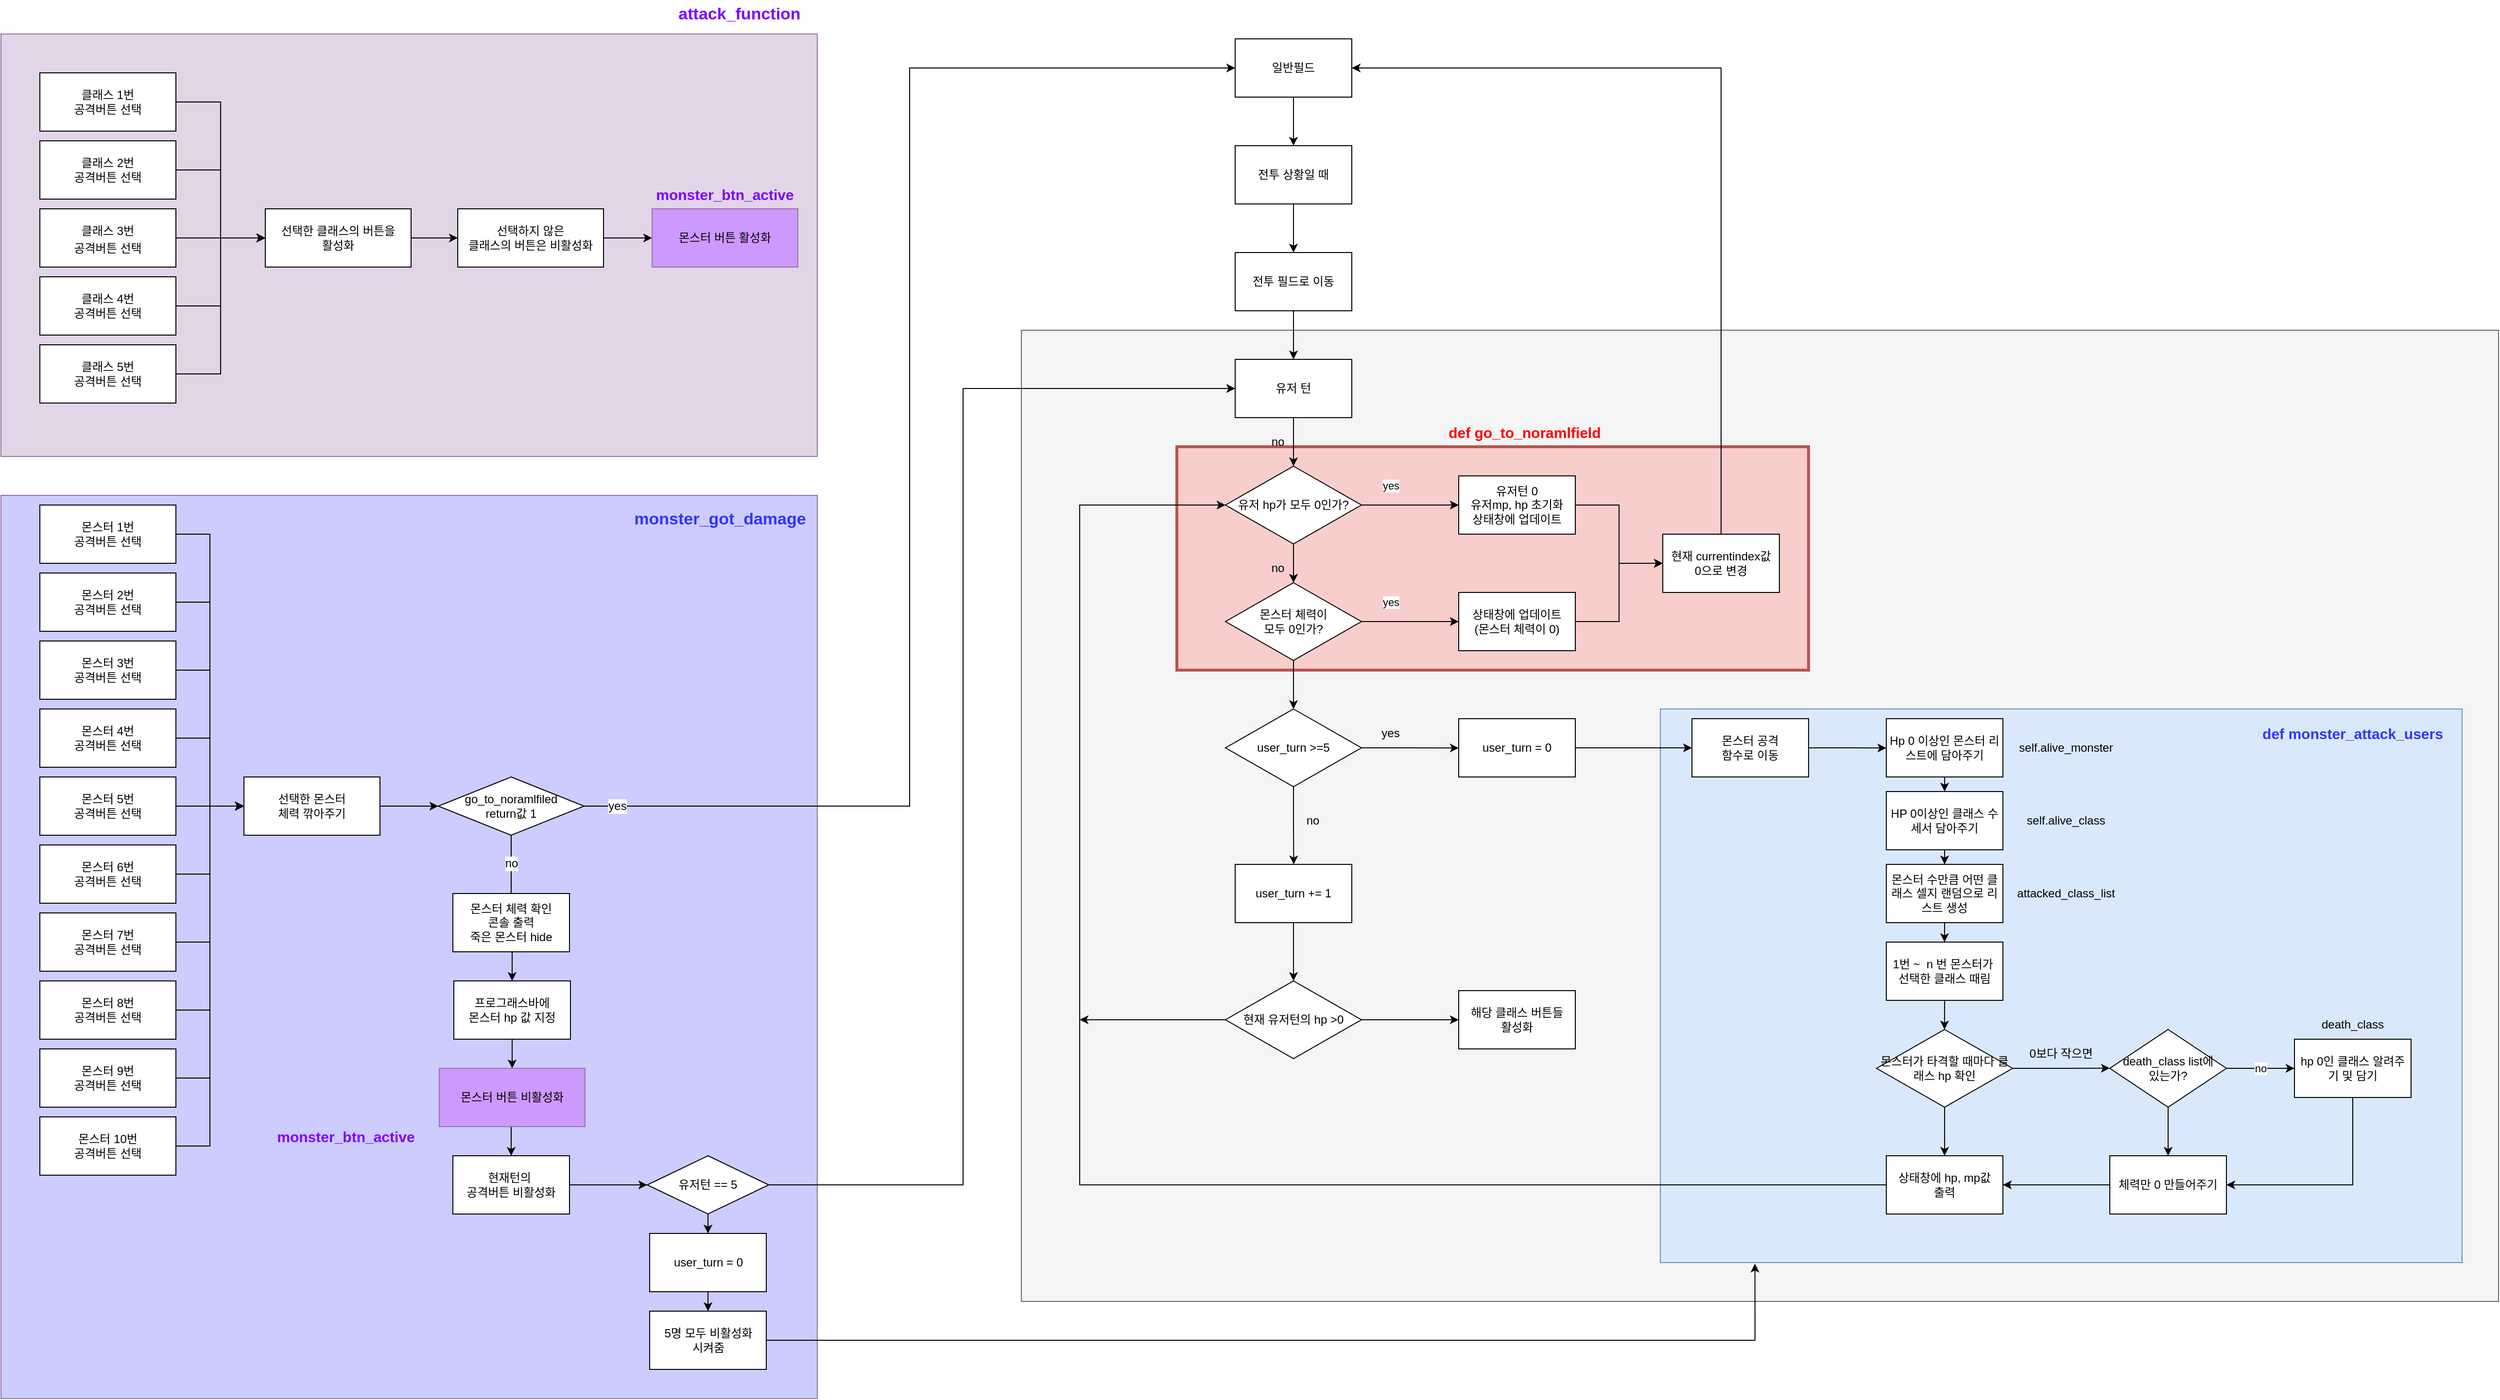 <mxfile version="20.8.16" type="device"><diagram name="페이지-1" id="KYOqFAzlsznf2aiV1DrE"><mxGraphModel dx="3222" dy="804" grid="1" gridSize="10" guides="1" tooltips="1" connect="1" arrows="1" fold="1" page="1" pageScale="1" pageWidth="827" pageHeight="1169" math="0" shadow="0"><root><mxCell id="0"/><mxCell id="1" parent="0"/><mxCell id="CwbdI4m6jOeRUlmW_wtJ-160" value="" style="whiteSpace=wrap;html=1;strokeColor=#9673a6;fontFamily=Helvetica;fontSize=12;fillColor=#CCCCFF;" vertex="1" parent="1"><mxGeometry x="-860" y="540" width="840" height="930" as="geometry"/></mxCell><mxCell id="CwbdI4m6jOeRUlmW_wtJ-120" value="" style="whiteSpace=wrap;html=1;strokeWidth=1;fontSize=12;fillColor=#e1d5e7;strokeColor=#9673a6;" vertex="1" parent="1"><mxGeometry x="-860" y="65" width="840" height="435" as="geometry"/></mxCell><mxCell id="CwbdI4m6jOeRUlmW_wtJ-96" value="" style="whiteSpace=wrap;html=1;strokeWidth=1;fontSize=15;fillColor=#f5f5f5;strokeColor=#666666;fontColor=#333333;" vertex="1" parent="1"><mxGeometry x="190" y="370" width="1520" height="1000" as="geometry"/></mxCell><mxCell id="CwbdI4m6jOeRUlmW_wtJ-94" value="" style="whiteSpace=wrap;html=1;strokeWidth=1;fontSize=15;fillColor=#dae8fc;strokeColor=#6c8ebf;" vertex="1" parent="1"><mxGeometry x="847.5" y="760" width="825" height="570" as="geometry"/></mxCell><mxCell id="CwbdI4m6jOeRUlmW_wtJ-85" value="" style="whiteSpace=wrap;html=1;fillColor=#f8cecc;strokeColor=#b85450;strokeWidth=3;" vertex="1" parent="1"><mxGeometry x="350" y="490" width="650" height="230" as="geometry"/></mxCell><mxCell id="CwbdI4m6jOeRUlmW_wtJ-12" style="edgeStyle=orthogonalEdgeStyle;rounded=0;orthogonalLoop=1;jettySize=auto;html=1;exitX=0.5;exitY=1;exitDx=0;exitDy=0;entryX=0.5;entryY=0;entryDx=0;entryDy=0;" edge="1" parent="1" source="CwbdI4m6jOeRUlmW_wtJ-1" target="CwbdI4m6jOeRUlmW_wtJ-11"><mxGeometry relative="1" as="geometry"/></mxCell><mxCell id="CwbdI4m6jOeRUlmW_wtJ-1" value="전투 상황일 때" style="whiteSpace=wrap;html=1;" vertex="1" parent="1"><mxGeometry x="410" y="180" width="120" height="60" as="geometry"/></mxCell><mxCell id="CwbdI4m6jOeRUlmW_wtJ-14" style="edgeStyle=orthogonalEdgeStyle;rounded=0;orthogonalLoop=1;jettySize=auto;html=1;exitX=0.5;exitY=1;exitDx=0;exitDy=0;entryX=0.5;entryY=0;entryDx=0;entryDy=0;" edge="1" parent="1" source="CwbdI4m6jOeRUlmW_wtJ-2" target="CwbdI4m6jOeRUlmW_wtJ-4"><mxGeometry relative="1" as="geometry"/></mxCell><mxCell id="CwbdI4m6jOeRUlmW_wtJ-2" value="유저 턴" style="whiteSpace=wrap;html=1;" vertex="1" parent="1"><mxGeometry x="410" y="400" width="120" height="60" as="geometry"/></mxCell><mxCell id="CwbdI4m6jOeRUlmW_wtJ-6" value="yes" style="edgeStyle=orthogonalEdgeStyle;rounded=0;orthogonalLoop=1;jettySize=auto;html=1;exitX=1;exitY=0.5;exitDx=0;exitDy=0;" edge="1" parent="1" source="CwbdI4m6jOeRUlmW_wtJ-4"><mxGeometry x="-0.4" y="20" relative="1" as="geometry"><mxPoint x="640" y="550" as="targetPoint"/><mxPoint as="offset"/></mxGeometry></mxCell><mxCell id="CwbdI4m6jOeRUlmW_wtJ-17" style="edgeStyle=orthogonalEdgeStyle;rounded=0;orthogonalLoop=1;jettySize=auto;html=1;exitX=0.5;exitY=1;exitDx=0;exitDy=0;entryX=0.5;entryY=0;entryDx=0;entryDy=0;" edge="1" parent="1" source="CwbdI4m6jOeRUlmW_wtJ-4" target="CwbdI4m6jOeRUlmW_wtJ-16"><mxGeometry relative="1" as="geometry"/></mxCell><mxCell id="CwbdI4m6jOeRUlmW_wtJ-4" value="유저 hp가 모두 0인가?" style="rhombus;whiteSpace=wrap;html=1;" vertex="1" parent="1"><mxGeometry x="400" y="510" width="140" height="80" as="geometry"/></mxCell><mxCell id="CwbdI4m6jOeRUlmW_wtJ-90" style="edgeStyle=orthogonalEdgeStyle;rounded=0;orthogonalLoop=1;jettySize=auto;html=1;exitX=1;exitY=0.5;exitDx=0;exitDy=0;" edge="1" parent="1" source="CwbdI4m6jOeRUlmW_wtJ-7" target="CwbdI4m6jOeRUlmW_wtJ-89"><mxGeometry relative="1" as="geometry"/></mxCell><mxCell id="CwbdI4m6jOeRUlmW_wtJ-7" value="유저턴 0&lt;br&gt;유저mp, hp 초기화&lt;br&gt;상태창에 업데이트" style="whiteSpace=wrap;html=1;" vertex="1" parent="1"><mxGeometry x="640" y="520" width="120" height="60" as="geometry"/></mxCell><mxCell id="CwbdI4m6jOeRUlmW_wtJ-10" style="edgeStyle=orthogonalEdgeStyle;rounded=0;orthogonalLoop=1;jettySize=auto;html=1;exitX=0.5;exitY=1;exitDx=0;exitDy=0;entryX=0.5;entryY=0;entryDx=0;entryDy=0;" edge="1" parent="1" source="CwbdI4m6jOeRUlmW_wtJ-9" target="CwbdI4m6jOeRUlmW_wtJ-1"><mxGeometry relative="1" as="geometry"/></mxCell><mxCell id="CwbdI4m6jOeRUlmW_wtJ-9" value="일반필드" style="whiteSpace=wrap;html=1;" vertex="1" parent="1"><mxGeometry x="410" y="70" width="120" height="60" as="geometry"/></mxCell><mxCell id="CwbdI4m6jOeRUlmW_wtJ-13" style="edgeStyle=orthogonalEdgeStyle;rounded=0;orthogonalLoop=1;jettySize=auto;html=1;exitX=0.5;exitY=1;exitDx=0;exitDy=0;entryX=0.5;entryY=0;entryDx=0;entryDy=0;" edge="1" parent="1" source="CwbdI4m6jOeRUlmW_wtJ-11" target="CwbdI4m6jOeRUlmW_wtJ-2"><mxGeometry relative="1" as="geometry"/></mxCell><mxCell id="CwbdI4m6jOeRUlmW_wtJ-11" value="전투 필드로 이동" style="whiteSpace=wrap;html=1;" vertex="1" parent="1"><mxGeometry x="410" y="290" width="120" height="60" as="geometry"/></mxCell><mxCell id="CwbdI4m6jOeRUlmW_wtJ-20" value="yes" style="edgeStyle=orthogonalEdgeStyle;rounded=0;orthogonalLoop=1;jettySize=auto;html=1;exitX=1;exitY=0.5;exitDx=0;exitDy=0;entryX=0;entryY=0.5;entryDx=0;entryDy=0;" edge="1" parent="1" source="CwbdI4m6jOeRUlmW_wtJ-16" target="CwbdI4m6jOeRUlmW_wtJ-18"><mxGeometry x="-0.4" y="20" relative="1" as="geometry"><mxPoint as="offset"/></mxGeometry></mxCell><mxCell id="CwbdI4m6jOeRUlmW_wtJ-25" style="edgeStyle=orthogonalEdgeStyle;rounded=0;orthogonalLoop=1;jettySize=auto;html=1;exitX=0.5;exitY=1;exitDx=0;exitDy=0;entryX=0.5;entryY=0;entryDx=0;entryDy=0;" edge="1" parent="1" source="CwbdI4m6jOeRUlmW_wtJ-16" target="CwbdI4m6jOeRUlmW_wtJ-24"><mxGeometry relative="1" as="geometry"/></mxCell><mxCell id="CwbdI4m6jOeRUlmW_wtJ-16" value="몬스터 체력이 &lt;br&gt;모두 0인가?" style="rhombus;whiteSpace=wrap;html=1;" vertex="1" parent="1"><mxGeometry x="400" y="630" width="140" height="80" as="geometry"/></mxCell><mxCell id="CwbdI4m6jOeRUlmW_wtJ-91" style="edgeStyle=orthogonalEdgeStyle;rounded=0;orthogonalLoop=1;jettySize=auto;html=1;exitX=1;exitY=0.5;exitDx=0;exitDy=0;entryX=0;entryY=0.5;entryDx=0;entryDy=0;" edge="1" parent="1" source="CwbdI4m6jOeRUlmW_wtJ-18" target="CwbdI4m6jOeRUlmW_wtJ-89"><mxGeometry relative="1" as="geometry"/></mxCell><mxCell id="CwbdI4m6jOeRUlmW_wtJ-18" value="상태창에 업데이트&lt;br&gt;(몬스터 체력이 0)" style="whiteSpace=wrap;html=1;" vertex="1" parent="1"><mxGeometry x="640" y="640" width="120" height="60" as="geometry"/></mxCell><mxCell id="CwbdI4m6jOeRUlmW_wtJ-21" value="no" style="text;strokeColor=none;align=center;fillColor=none;html=1;verticalAlign=middle;whiteSpace=wrap;rounded=0;" vertex="1" parent="1"><mxGeometry x="424" y="600" width="60" height="30" as="geometry"/></mxCell><mxCell id="CwbdI4m6jOeRUlmW_wtJ-22" value="no" style="text;strokeColor=none;align=center;fillColor=none;html=1;verticalAlign=middle;whiteSpace=wrap;rounded=0;" vertex="1" parent="1"><mxGeometry x="424" y="470" width="60" height="30" as="geometry"/></mxCell><mxCell id="CwbdI4m6jOeRUlmW_wtJ-26" style="edgeStyle=orthogonalEdgeStyle;rounded=0;orthogonalLoop=1;jettySize=auto;html=1;exitX=1;exitY=0.5;exitDx=0;exitDy=0;" edge="1" parent="1" source="CwbdI4m6jOeRUlmW_wtJ-24"><mxGeometry relative="1" as="geometry"><mxPoint x="640" y="800.207" as="targetPoint"/></mxGeometry></mxCell><mxCell id="CwbdI4m6jOeRUlmW_wtJ-27" style="edgeStyle=orthogonalEdgeStyle;rounded=0;orthogonalLoop=1;jettySize=auto;html=1;exitX=0.5;exitY=1;exitDx=0;exitDy=0;" edge="1" parent="1" source="CwbdI4m6jOeRUlmW_wtJ-24"><mxGeometry relative="1" as="geometry"><mxPoint x="470.241" y="920" as="targetPoint"/></mxGeometry></mxCell><mxCell id="CwbdI4m6jOeRUlmW_wtJ-24" value="user_turn &amp;gt;=5" style="rhombus;whiteSpace=wrap;html=1;" vertex="1" parent="1"><mxGeometry x="400" y="760" width="140" height="80" as="geometry"/></mxCell><mxCell id="CwbdI4m6jOeRUlmW_wtJ-38" style="edgeStyle=orthogonalEdgeStyle;rounded=0;orthogonalLoop=1;jettySize=auto;html=1;exitX=1;exitY=0.5;exitDx=0;exitDy=0;entryX=0;entryY=0.5;entryDx=0;entryDy=0;" edge="1" parent="1" source="CwbdI4m6jOeRUlmW_wtJ-31" target="CwbdI4m6jOeRUlmW_wtJ-32"><mxGeometry relative="1" as="geometry"/></mxCell><mxCell id="CwbdI4m6jOeRUlmW_wtJ-31" value="user_turn = 0" style="whiteSpace=wrap;html=1;" vertex="1" parent="1"><mxGeometry x="640" y="770" width="120" height="60" as="geometry"/></mxCell><mxCell id="CwbdI4m6jOeRUlmW_wtJ-40" style="edgeStyle=orthogonalEdgeStyle;rounded=0;orthogonalLoop=1;jettySize=auto;html=1;exitX=1;exitY=0.5;exitDx=0;exitDy=0;" edge="1" parent="1" source="CwbdI4m6jOeRUlmW_wtJ-32"><mxGeometry relative="1" as="geometry"><mxPoint x="1080" y="800.207" as="targetPoint"/></mxGeometry></mxCell><mxCell id="CwbdI4m6jOeRUlmW_wtJ-32" value="몬스터 공격 &lt;br&gt;함수로 이동" style="whiteSpace=wrap;html=1;" vertex="1" parent="1"><mxGeometry x="880" y="770" width="120" height="60" as="geometry"/></mxCell><mxCell id="CwbdI4m6jOeRUlmW_wtJ-78" style="edgeStyle=orthogonalEdgeStyle;rounded=0;orthogonalLoop=1;jettySize=auto;html=1;exitX=0.5;exitY=1;exitDx=0;exitDy=0;" edge="1" parent="1" source="CwbdI4m6jOeRUlmW_wtJ-33"><mxGeometry relative="1" as="geometry"><mxPoint x="470" y="1040" as="targetPoint"/></mxGeometry></mxCell><mxCell id="CwbdI4m6jOeRUlmW_wtJ-33" value="user_turn += 1" style="whiteSpace=wrap;html=1;" vertex="1" parent="1"><mxGeometry x="410" y="920" width="120" height="60" as="geometry"/></mxCell><mxCell id="CwbdI4m6jOeRUlmW_wtJ-35" value="no" style="text;strokeColor=none;align=center;fillColor=none;html=1;verticalAlign=middle;whiteSpace=wrap;rounded=0;" vertex="1" parent="1"><mxGeometry x="460" y="860" width="60" height="30" as="geometry"/></mxCell><mxCell id="CwbdI4m6jOeRUlmW_wtJ-36" value="yes" style="text;strokeColor=none;align=center;fillColor=none;html=1;verticalAlign=middle;whiteSpace=wrap;rounded=0;" vertex="1" parent="1"><mxGeometry x="540" y="770" width="60" height="30" as="geometry"/></mxCell><mxCell id="CwbdI4m6jOeRUlmW_wtJ-39" value="&lt;font style=&quot;font-size: 15px;&quot;&gt;def monster_attack_users&lt;/font&gt;" style="text;strokeColor=none;align=center;fillColor=none;html=1;verticalAlign=middle;whiteSpace=wrap;rounded=0;fontColor=#3333FF;fontStyle=1" vertex="1" parent="1"><mxGeometry x="1455" y="770" width="210" height="30" as="geometry"/></mxCell><mxCell id="CwbdI4m6jOeRUlmW_wtJ-44" style="edgeStyle=orthogonalEdgeStyle;rounded=0;orthogonalLoop=1;jettySize=auto;html=1;exitX=0.5;exitY=1;exitDx=0;exitDy=0;" edge="1" parent="1" source="CwbdI4m6jOeRUlmW_wtJ-41" target="CwbdI4m6jOeRUlmW_wtJ-42"><mxGeometry relative="1" as="geometry"/></mxCell><mxCell id="CwbdI4m6jOeRUlmW_wtJ-41" value="Hp 0 이상인 몬스터 리스트에 담아주기" style="whiteSpace=wrap;html=1;" vertex="1" parent="1"><mxGeometry x="1080" y="770" width="120" height="60" as="geometry"/></mxCell><mxCell id="CwbdI4m6jOeRUlmW_wtJ-46" style="edgeStyle=orthogonalEdgeStyle;rounded=0;orthogonalLoop=1;jettySize=auto;html=1;exitX=0.5;exitY=1;exitDx=0;exitDy=0;entryX=0.5;entryY=0;entryDx=0;entryDy=0;" edge="1" parent="1" source="CwbdI4m6jOeRUlmW_wtJ-42" target="CwbdI4m6jOeRUlmW_wtJ-45"><mxGeometry relative="1" as="geometry"/></mxCell><mxCell id="CwbdI4m6jOeRUlmW_wtJ-42" value="HP 0이상인 클래스 수 세서 담아주기" style="whiteSpace=wrap;html=1;" vertex="1" parent="1"><mxGeometry x="1080" y="845" width="120" height="60" as="geometry"/></mxCell><mxCell id="CwbdI4m6jOeRUlmW_wtJ-47" style="edgeStyle=orthogonalEdgeStyle;rounded=0;orthogonalLoop=1;jettySize=auto;html=1;exitX=0.5;exitY=1;exitDx=0;exitDy=0;" edge="1" parent="1" source="CwbdI4m6jOeRUlmW_wtJ-45"><mxGeometry relative="1" as="geometry"><mxPoint x="1139.897" y="1000" as="targetPoint"/></mxGeometry></mxCell><mxCell id="CwbdI4m6jOeRUlmW_wtJ-45" value="몬스터 수만큼 어떤 클래스 셀지 랜덤으로 리스트 생성" style="whiteSpace=wrap;html=1;" vertex="1" parent="1"><mxGeometry x="1080" y="920" width="120" height="60" as="geometry"/></mxCell><mxCell id="CwbdI4m6jOeRUlmW_wtJ-53" style="edgeStyle=orthogonalEdgeStyle;rounded=0;orthogonalLoop=1;jettySize=auto;html=1;exitX=0.5;exitY=1;exitDx=0;exitDy=0;" edge="1" parent="1" source="CwbdI4m6jOeRUlmW_wtJ-48"><mxGeometry relative="1" as="geometry"><mxPoint x="1139.897" y="1090" as="targetPoint"/></mxGeometry></mxCell><mxCell id="CwbdI4m6jOeRUlmW_wtJ-48" value="1번 ~&amp;nbsp; n 번 몬스터가&amp;nbsp;&lt;br&gt;선택한 클래스 때림" style="whiteSpace=wrap;html=1;" vertex="1" parent="1"><mxGeometry x="1080" y="1000" width="120" height="60" as="geometry"/></mxCell><mxCell id="CwbdI4m6jOeRUlmW_wtJ-49" value="self.alive_class" style="text;strokeColor=none;align=center;fillColor=none;html=1;verticalAlign=middle;whiteSpace=wrap;rounded=0;" vertex="1" parent="1"><mxGeometry x="1220" y="860" width="90" height="30" as="geometry"/></mxCell><mxCell id="CwbdI4m6jOeRUlmW_wtJ-50" value="self.alive_monster" style="text;strokeColor=none;align=center;fillColor=none;html=1;verticalAlign=middle;whiteSpace=wrap;rounded=0;" vertex="1" parent="1"><mxGeometry x="1220" y="785" width="90" height="30" as="geometry"/></mxCell><mxCell id="CwbdI4m6jOeRUlmW_wtJ-51" value="attacked_class_list" style="text;strokeColor=none;align=center;fillColor=none;html=1;verticalAlign=middle;whiteSpace=wrap;rounded=0;" vertex="1" parent="1"><mxGeometry x="1220" y="935" width="90" height="30" as="geometry"/></mxCell><mxCell id="CwbdI4m6jOeRUlmW_wtJ-56" style="edgeStyle=orthogonalEdgeStyle;rounded=0;orthogonalLoop=1;jettySize=auto;html=1;exitX=1;exitY=0.5;exitDx=0;exitDy=0;" edge="1" parent="1" source="CwbdI4m6jOeRUlmW_wtJ-55"><mxGeometry relative="1" as="geometry"><mxPoint x="1310.0" y="1129.862" as="targetPoint"/></mxGeometry></mxCell><mxCell id="CwbdI4m6jOeRUlmW_wtJ-59" style="edgeStyle=orthogonalEdgeStyle;rounded=0;orthogonalLoop=1;jettySize=auto;html=1;exitX=0.5;exitY=1;exitDx=0;exitDy=0;entryX=0.5;entryY=0;entryDx=0;entryDy=0;" edge="1" parent="1" source="CwbdI4m6jOeRUlmW_wtJ-55" target="CwbdI4m6jOeRUlmW_wtJ-58"><mxGeometry relative="1" as="geometry"/></mxCell><mxCell id="CwbdI4m6jOeRUlmW_wtJ-55" value="몬스터가 타격할 때마다 클래스 hp 확인" style="rhombus;whiteSpace=wrap;html=1;" vertex="1" parent="1"><mxGeometry x="1070" y="1090" width="140" height="80" as="geometry"/></mxCell><mxCell id="CwbdI4m6jOeRUlmW_wtJ-75" style="edgeStyle=orthogonalEdgeStyle;rounded=0;orthogonalLoop=1;jettySize=auto;html=1;exitX=0;exitY=0.5;exitDx=0;exitDy=0;entryX=0;entryY=0.5;entryDx=0;entryDy=0;" edge="1" parent="1" source="CwbdI4m6jOeRUlmW_wtJ-58" target="CwbdI4m6jOeRUlmW_wtJ-4"><mxGeometry relative="1" as="geometry"><Array as="points"><mxPoint x="250" y="1250"/><mxPoint x="250" y="550"/></Array></mxGeometry></mxCell><mxCell id="CwbdI4m6jOeRUlmW_wtJ-58" value="상태창에 hp, mp값 &lt;br&gt;출력" style="whiteSpace=wrap;html=1;" vertex="1" parent="1"><mxGeometry x="1080" y="1220" width="120" height="60" as="geometry"/></mxCell><mxCell id="CwbdI4m6jOeRUlmW_wtJ-71" style="edgeStyle=orthogonalEdgeStyle;rounded=0;orthogonalLoop=1;jettySize=auto;html=1;exitX=0.5;exitY=1;exitDx=0;exitDy=0;entryX=1;entryY=0.5;entryDx=0;entryDy=0;" edge="1" parent="1" source="CwbdI4m6jOeRUlmW_wtJ-61" target="CwbdI4m6jOeRUlmW_wtJ-69"><mxGeometry relative="1" as="geometry"/></mxCell><mxCell id="CwbdI4m6jOeRUlmW_wtJ-61" value="hp 0인 클래스 알려주기 및 담기" style="whiteSpace=wrap;html=1;" vertex="1" parent="1"><mxGeometry x="1500" y="1100" width="120" height="60" as="geometry"/></mxCell><mxCell id="CwbdI4m6jOeRUlmW_wtJ-62" value="death_class" style="text;strokeColor=none;align=center;fillColor=none;html=1;verticalAlign=middle;whiteSpace=wrap;rounded=0;" vertex="1" parent="1"><mxGeometry x="1515" y="1070" width="90" height="30" as="geometry"/></mxCell><mxCell id="CwbdI4m6jOeRUlmW_wtJ-65" value="no" style="edgeStyle=orthogonalEdgeStyle;rounded=0;orthogonalLoop=1;jettySize=auto;html=1;exitX=1;exitY=0.5;exitDx=0;exitDy=0;entryX=0;entryY=0.5;entryDx=0;entryDy=0;" edge="1" parent="1" source="CwbdI4m6jOeRUlmW_wtJ-64" target="CwbdI4m6jOeRUlmW_wtJ-61"><mxGeometry relative="1" as="geometry"/></mxCell><mxCell id="CwbdI4m6jOeRUlmW_wtJ-70" style="edgeStyle=orthogonalEdgeStyle;rounded=0;orthogonalLoop=1;jettySize=auto;html=1;exitX=0.5;exitY=1;exitDx=0;exitDy=0;entryX=0.5;entryY=0;entryDx=0;entryDy=0;" edge="1" parent="1" source="CwbdI4m6jOeRUlmW_wtJ-64" target="CwbdI4m6jOeRUlmW_wtJ-69"><mxGeometry relative="1" as="geometry"/></mxCell><mxCell id="CwbdI4m6jOeRUlmW_wtJ-64" value="death_class list에 &lt;br&gt;있는가?" style="rhombus;whiteSpace=wrap;html=1;" vertex="1" parent="1"><mxGeometry x="1310" y="1090" width="120" height="80" as="geometry"/></mxCell><mxCell id="CwbdI4m6jOeRUlmW_wtJ-77" style="edgeStyle=orthogonalEdgeStyle;rounded=0;orthogonalLoop=1;jettySize=auto;html=1;exitX=0;exitY=0.5;exitDx=0;exitDy=0;" edge="1" parent="1" source="CwbdI4m6jOeRUlmW_wtJ-69" target="CwbdI4m6jOeRUlmW_wtJ-58"><mxGeometry relative="1" as="geometry"/></mxCell><mxCell id="CwbdI4m6jOeRUlmW_wtJ-69" value="체력만 0 만들어주기" style="whiteSpace=wrap;html=1;" vertex="1" parent="1"><mxGeometry x="1310" y="1220" width="120" height="60" as="geometry"/></mxCell><mxCell id="CwbdI4m6jOeRUlmW_wtJ-72" value="0보다 작으면" style="text;strokeColor=none;align=center;fillColor=none;html=1;verticalAlign=middle;whiteSpace=wrap;rounded=0;" vertex="1" parent="1"><mxGeometry x="1220" y="1100" width="80" height="30" as="geometry"/></mxCell><mxCell id="CwbdI4m6jOeRUlmW_wtJ-81" style="edgeStyle=orthogonalEdgeStyle;rounded=0;orthogonalLoop=1;jettySize=auto;html=1;exitX=1;exitY=0.5;exitDx=0;exitDy=0;entryX=0;entryY=0.5;entryDx=0;entryDy=0;" edge="1" parent="1" source="CwbdI4m6jOeRUlmW_wtJ-80" target="CwbdI4m6jOeRUlmW_wtJ-82"><mxGeometry relative="1" as="geometry"><mxPoint x="620" y="1080" as="targetPoint"/></mxGeometry></mxCell><mxCell id="CwbdI4m6jOeRUlmW_wtJ-84" style="edgeStyle=orthogonalEdgeStyle;rounded=0;orthogonalLoop=1;jettySize=auto;html=1;exitX=0;exitY=0.5;exitDx=0;exitDy=0;" edge="1" parent="1" source="CwbdI4m6jOeRUlmW_wtJ-80"><mxGeometry relative="1" as="geometry"><mxPoint x="250" y="1080" as="targetPoint"/></mxGeometry></mxCell><mxCell id="CwbdI4m6jOeRUlmW_wtJ-80" value="현재 유저턴의 hp &amp;gt;0" style="rhombus;whiteSpace=wrap;html=1;" vertex="1" parent="1"><mxGeometry x="400" y="1040" width="140" height="80" as="geometry"/></mxCell><mxCell id="CwbdI4m6jOeRUlmW_wtJ-82" value="해당 클래스 버튼들&lt;br&gt;활성화" style="whiteSpace=wrap;html=1;" vertex="1" parent="1"><mxGeometry x="640" y="1050" width="120" height="60" as="geometry"/></mxCell><mxCell id="CwbdI4m6jOeRUlmW_wtJ-92" style="edgeStyle=orthogonalEdgeStyle;rounded=0;orthogonalLoop=1;jettySize=auto;html=1;exitX=0.5;exitY=0;exitDx=0;exitDy=0;entryX=1;entryY=0.5;entryDx=0;entryDy=0;" edge="1" parent="1" source="CwbdI4m6jOeRUlmW_wtJ-89" target="CwbdI4m6jOeRUlmW_wtJ-9"><mxGeometry relative="1" as="geometry"/></mxCell><mxCell id="CwbdI4m6jOeRUlmW_wtJ-89" value="현재 currentindex값&lt;br&gt;0으로 변경" style="whiteSpace=wrap;html=1;strokeWidth=1;fillColor=default;" vertex="1" parent="1"><mxGeometry x="850" y="580" width="120" height="60" as="geometry"/></mxCell><mxCell id="CwbdI4m6jOeRUlmW_wtJ-93" value="def go_to_noramlfield&amp;nbsp;" style="text;strokeColor=none;align=center;fillColor=none;html=1;verticalAlign=middle;whiteSpace=wrap;rounded=0;fontSize=15;fontColor=#FF0000;fontStyle=1" vertex="1" parent="1"><mxGeometry x="600" y="440" width="220" height="70" as="geometry"/></mxCell><mxCell id="CwbdI4m6jOeRUlmW_wtJ-97" value="&lt;font color=&quot;#000000&quot;&gt;클래스 1번 &lt;br&gt;공격버튼 선택&lt;/font&gt;" style="whiteSpace=wrap;html=1;strokeWidth=1;fontSize=15;fontColor=#3333FF;fillColor=default;" vertex="1" parent="1"><mxGeometry x="-820" y="105" width="140" height="60" as="geometry"/></mxCell><mxCell id="CwbdI4m6jOeRUlmW_wtJ-98" value="&lt;font color=&quot;#000000&quot;&gt;클래스 2번 &lt;br&gt;공격버튼 선택&lt;/font&gt;" style="whiteSpace=wrap;html=1;strokeWidth=1;fontSize=15;fontColor=#3333FF;fillColor=default;" vertex="1" parent="1"><mxGeometry x="-820" y="175" width="140" height="60" as="geometry"/></mxCell><mxCell id="CwbdI4m6jOeRUlmW_wtJ-111" style="edgeStyle=orthogonalEdgeStyle;rounded=0;orthogonalLoop=1;jettySize=auto;html=1;exitX=1;exitY=0.5;exitDx=0;exitDy=0;entryX=0;entryY=0.5;entryDx=0;entryDy=0;fontSize=12;fontColor=#000000;" edge="1" parent="1" source="CwbdI4m6jOeRUlmW_wtJ-99" target="CwbdI4m6jOeRUlmW_wtJ-107"><mxGeometry relative="1" as="geometry"/></mxCell><mxCell id="CwbdI4m6jOeRUlmW_wtJ-99" value="&lt;font style=&quot;font-size: 12px;&quot; color=&quot;#000000&quot;&gt;클래스 3번 &lt;br&gt;공격버튼 선택&lt;/font&gt;" style="whiteSpace=wrap;html=1;strokeWidth=1;fontSize=15;fontColor=#3333FF;fillColor=default;" vertex="1" parent="1"><mxGeometry x="-820" y="245" width="140" height="60" as="geometry"/></mxCell><mxCell id="CwbdI4m6jOeRUlmW_wtJ-100" value="&lt;font color=&quot;#000000&quot;&gt;클래스 4번 &lt;br&gt;공격버튼 선택&lt;/font&gt;" style="whiteSpace=wrap;html=1;strokeWidth=1;fontSize=15;fontColor=#3333FF;fillColor=default;" vertex="1" parent="1"><mxGeometry x="-820" y="315" width="140" height="60" as="geometry"/></mxCell><mxCell id="CwbdI4m6jOeRUlmW_wtJ-101" value="&lt;font color=&quot;#000000&quot;&gt;클래스 5번 &lt;br&gt;공격버튼 선택&lt;/font&gt;" style="whiteSpace=wrap;html=1;strokeWidth=1;fontSize=15;fontColor=#3333FF;fillColor=default;" vertex="1" parent="1"><mxGeometry x="-820" y="385" width="140" height="60" as="geometry"/></mxCell><mxCell id="CwbdI4m6jOeRUlmW_wtJ-109" style="edgeStyle=orthogonalEdgeStyle;rounded=0;orthogonalLoop=1;jettySize=auto;html=1;exitX=1;exitY=0.5;exitDx=0;exitDy=0;entryX=0;entryY=0.5;entryDx=0;entryDy=0;fontSize=12;fontColor=#000000;" edge="1" parent="1" source="CwbdI4m6jOeRUlmW_wtJ-103" target="CwbdI4m6jOeRUlmW_wtJ-107"><mxGeometry relative="1" as="geometry"/></mxCell><mxCell id="CwbdI4m6jOeRUlmW_wtJ-103" value="&lt;font color=&quot;#000000&quot; style=&quot;font-size: 12px;&quot;&gt;클래스 1번 &lt;br style=&quot;font-size: 12px;&quot;&gt;공격버튼 선택&lt;/font&gt;" style="whiteSpace=wrap;html=1;strokeWidth=1;fontSize=12;fontColor=#3333FF;fillColor=default;" vertex="1" parent="1"><mxGeometry x="-820" y="105" width="140" height="60" as="geometry"/></mxCell><mxCell id="CwbdI4m6jOeRUlmW_wtJ-110" style="edgeStyle=orthogonalEdgeStyle;rounded=0;orthogonalLoop=1;jettySize=auto;html=1;exitX=1;exitY=0.5;exitDx=0;exitDy=0;entryX=0;entryY=0.5;entryDx=0;entryDy=0;fontSize=12;fontColor=#000000;" edge="1" parent="1" source="CwbdI4m6jOeRUlmW_wtJ-104" target="CwbdI4m6jOeRUlmW_wtJ-107"><mxGeometry relative="1" as="geometry"/></mxCell><mxCell id="CwbdI4m6jOeRUlmW_wtJ-104" value="&lt;font color=&quot;#000000&quot; style=&quot;font-size: 12px;&quot;&gt;클래스 2번 &lt;br style=&quot;font-size: 12px;&quot;&gt;공격버튼 선택&lt;/font&gt;" style="whiteSpace=wrap;html=1;strokeWidth=1;fontSize=12;fontColor=#3333FF;fillColor=default;" vertex="1" parent="1"><mxGeometry x="-820" y="175" width="140" height="60" as="geometry"/></mxCell><mxCell id="CwbdI4m6jOeRUlmW_wtJ-112" style="edgeStyle=orthogonalEdgeStyle;rounded=0;orthogonalLoop=1;jettySize=auto;html=1;exitX=1;exitY=0.5;exitDx=0;exitDy=0;entryX=0;entryY=0.5;entryDx=0;entryDy=0;fontSize=12;fontColor=#000000;" edge="1" parent="1" source="CwbdI4m6jOeRUlmW_wtJ-105" target="CwbdI4m6jOeRUlmW_wtJ-107"><mxGeometry relative="1" as="geometry"/></mxCell><mxCell id="CwbdI4m6jOeRUlmW_wtJ-105" value="&lt;font color=&quot;#000000&quot; style=&quot;font-size: 12px;&quot;&gt;클래스 4번 &lt;br style=&quot;font-size: 12px;&quot;&gt;공격버튼 선택&lt;/font&gt;" style="whiteSpace=wrap;html=1;strokeWidth=1;fontSize=12;fontColor=#3333FF;fillColor=default;" vertex="1" parent="1"><mxGeometry x="-820" y="315" width="140" height="60" as="geometry"/></mxCell><mxCell id="CwbdI4m6jOeRUlmW_wtJ-113" style="edgeStyle=orthogonalEdgeStyle;rounded=0;orthogonalLoop=1;jettySize=auto;html=1;exitX=1;exitY=0.5;exitDx=0;exitDy=0;entryX=0;entryY=0.5;entryDx=0;entryDy=0;fontSize=12;fontColor=#000000;" edge="1" parent="1" source="CwbdI4m6jOeRUlmW_wtJ-106" target="CwbdI4m6jOeRUlmW_wtJ-107"><mxGeometry relative="1" as="geometry"/></mxCell><mxCell id="CwbdI4m6jOeRUlmW_wtJ-106" value="&lt;font color=&quot;#000000&quot; style=&quot;font-size: 12px;&quot;&gt;클래스 5번 &lt;br style=&quot;font-size: 12px;&quot;&gt;공격버튼 선택&lt;/font&gt;" style="whiteSpace=wrap;html=1;strokeWidth=1;fontSize=12;fontColor=#3333FF;fillColor=default;" vertex="1" parent="1"><mxGeometry x="-820" y="385" width="140" height="60" as="geometry"/></mxCell><mxCell id="CwbdI4m6jOeRUlmW_wtJ-119" style="edgeStyle=orthogonalEdgeStyle;rounded=0;orthogonalLoop=1;jettySize=auto;html=1;exitX=1;exitY=0.5;exitDx=0;exitDy=0;entryX=0;entryY=0.5;entryDx=0;entryDy=0;fontSize=12;fontColor=#000000;" edge="1" parent="1" source="CwbdI4m6jOeRUlmW_wtJ-107" target="CwbdI4m6jOeRUlmW_wtJ-108"><mxGeometry relative="1" as="geometry"/></mxCell><mxCell id="CwbdI4m6jOeRUlmW_wtJ-107" value="선택한 클래스의 버튼을 &lt;br&gt;활성화" style="whiteSpace=wrap;html=1;strokeWidth=1;fontSize=12;fontColor=#000000;fillColor=default;" vertex="1" parent="1"><mxGeometry x="-588" y="245" width="150" height="60" as="geometry"/></mxCell><mxCell id="CwbdI4m6jOeRUlmW_wtJ-118" style="edgeStyle=orthogonalEdgeStyle;rounded=0;orthogonalLoop=1;jettySize=auto;html=1;exitX=1;exitY=0.5;exitDx=0;exitDy=0;entryX=0;entryY=0.5;entryDx=0;entryDy=0;fontSize=12;fontColor=#000000;" edge="1" parent="1" source="CwbdI4m6jOeRUlmW_wtJ-108" target="CwbdI4m6jOeRUlmW_wtJ-115"><mxGeometry relative="1" as="geometry"/></mxCell><mxCell id="CwbdI4m6jOeRUlmW_wtJ-108" value="선택하지 않은&lt;br&gt;클래스의 버튼은 비활성화" style="whiteSpace=wrap;html=1;strokeWidth=1;fontSize=12;fontColor=#000000;fillColor=default;" vertex="1" parent="1"><mxGeometry x="-390" y="245" width="150" height="60" as="geometry"/></mxCell><mxCell id="CwbdI4m6jOeRUlmW_wtJ-115" value="몬스터 버튼 활성화" style="whiteSpace=wrap;html=1;strokeWidth=1;fontSize=12;fillColor=#CC99FF;strokeColor=#9673a6;" vertex="1" parent="1"><mxGeometry x="-190" y="245" width="150" height="60" as="geometry"/></mxCell><mxCell id="CwbdI4m6jOeRUlmW_wtJ-121" value="&lt;font size=&quot;1&quot; color=&quot;#7f00ff&quot; style=&quot;&quot;&gt;&lt;b style=&quot;font-size: 17px;&quot;&gt;attack_function&lt;/b&gt;&lt;/font&gt;" style="text;strokeColor=none;align=center;fillColor=none;html=1;verticalAlign=middle;whiteSpace=wrap;rounded=0;fontSize=12;fontColor=#000000;" vertex="1" parent="1"><mxGeometry x="-170" y="30" width="140" height="30" as="geometry"/></mxCell><mxCell id="CwbdI4m6jOeRUlmW_wtJ-122" value="&lt;font color=&quot;#7f00ff&quot; style=&quot;font-size: 15px;&quot;&gt;&lt;b&gt;monster_btn_active&lt;/b&gt;&lt;/font&gt;" style="text;strokeColor=none;align=center;fillColor=none;html=1;verticalAlign=middle;whiteSpace=wrap;rounded=0;fontSize=12;fontColor=#000000;" vertex="1" parent="1"><mxGeometry x="-160" y="215" width="90" height="30" as="geometry"/></mxCell><mxCell id="CwbdI4m6jOeRUlmW_wtJ-142" style="edgeStyle=orthogonalEdgeStyle;rounded=0;orthogonalLoop=1;jettySize=auto;html=1;exitX=1;exitY=0.5;exitDx=0;exitDy=0;entryX=0;entryY=0.5;entryDx=0;entryDy=0;fontFamily=Helvetica;fontSize=12;fontColor=default;" edge="1" parent="1" source="CwbdI4m6jOeRUlmW_wtJ-124" target="CwbdI4m6jOeRUlmW_wtJ-135"><mxGeometry relative="1" as="geometry"/></mxCell><mxCell id="CwbdI4m6jOeRUlmW_wtJ-124" value="&lt;font style=&quot;font-size: 12px;&quot;&gt;몬스터 1번 &lt;br style=&quot;font-size: 12px;&quot;&gt;공격버튼 선택&lt;/font&gt;" style="whiteSpace=wrap;html=1;strokeWidth=1;fontSize=12;fontColor=#000000;fillColor=default;strokeColor=#000000;" vertex="1" parent="1"><mxGeometry x="-820" y="550" width="140" height="60" as="geometry"/></mxCell><mxCell id="CwbdI4m6jOeRUlmW_wtJ-145" style="edgeStyle=orthogonalEdgeStyle;rounded=0;orthogonalLoop=1;jettySize=auto;html=1;exitX=1;exitY=0.5;exitDx=0;exitDy=0;entryX=0;entryY=0.5;entryDx=0;entryDy=0;fontFamily=Helvetica;fontSize=12;fontColor=default;" edge="1" parent="1" source="CwbdI4m6jOeRUlmW_wtJ-125" target="CwbdI4m6jOeRUlmW_wtJ-135"><mxGeometry relative="1" as="geometry"/></mxCell><mxCell id="CwbdI4m6jOeRUlmW_wtJ-125" value="몬스터 3번&lt;br style=&quot;border-color: var(--border-color);&quot;&gt;&lt;span style=&quot;&quot;&gt;공격버튼 선택&lt;/span&gt;" style="whiteSpace=wrap;html=1;strokeWidth=1;fontSize=12;fontColor=#000000;fillColor=default;strokeColor=#000000;" vertex="1" parent="1"><mxGeometry x="-820" y="690" width="140" height="60" as="geometry"/></mxCell><mxCell id="CwbdI4m6jOeRUlmW_wtJ-146" style="edgeStyle=orthogonalEdgeStyle;rounded=0;orthogonalLoop=1;jettySize=auto;html=1;exitX=1;exitY=0.5;exitDx=0;exitDy=0;entryX=0;entryY=0.5;entryDx=0;entryDy=0;fontFamily=Helvetica;fontSize=12;fontColor=default;" edge="1" parent="1" source="CwbdI4m6jOeRUlmW_wtJ-126" target="CwbdI4m6jOeRUlmW_wtJ-135"><mxGeometry relative="1" as="geometry"/></mxCell><mxCell id="CwbdI4m6jOeRUlmW_wtJ-126" value="몬스터 4번&lt;br style=&quot;border-color: var(--border-color);&quot;&gt;&lt;span style=&quot;&quot;&gt;공격버튼 선택&lt;/span&gt;" style="whiteSpace=wrap;html=1;strokeWidth=1;fontSize=12;fontColor=#000000;fillColor=default;strokeColor=#000000;" vertex="1" parent="1"><mxGeometry x="-820" y="760" width="140" height="60" as="geometry"/></mxCell><mxCell id="CwbdI4m6jOeRUlmW_wtJ-143" style="edgeStyle=orthogonalEdgeStyle;rounded=0;orthogonalLoop=1;jettySize=auto;html=1;exitX=1;exitY=0.5;exitDx=0;exitDy=0;entryX=0;entryY=0.5;entryDx=0;entryDy=0;fontFamily=Helvetica;fontSize=12;fontColor=default;" edge="1" parent="1" source="CwbdI4m6jOeRUlmW_wtJ-127" target="CwbdI4m6jOeRUlmW_wtJ-135"><mxGeometry relative="1" as="geometry"/></mxCell><mxCell id="CwbdI4m6jOeRUlmW_wtJ-127" value="&lt;font&gt;몬스터 2번&lt;br style=&quot;border-color: var(--border-color);&quot;&gt;공격버튼 선택&lt;/font&gt;" style="whiteSpace=wrap;html=1;strokeWidth=1;fontSize=12;fontColor=#000000;fillColor=default;strokeColor=#000000;" vertex="1" parent="1"><mxGeometry x="-820" y="620" width="140" height="60" as="geometry"/></mxCell><mxCell id="CwbdI4m6jOeRUlmW_wtJ-147" style="edgeStyle=orthogonalEdgeStyle;rounded=0;orthogonalLoop=1;jettySize=auto;html=1;exitX=1;exitY=0.5;exitDx=0;exitDy=0;entryX=0;entryY=0.5;entryDx=0;entryDy=0;fontFamily=Helvetica;fontSize=12;fontColor=default;" edge="1" parent="1" source="CwbdI4m6jOeRUlmW_wtJ-128" target="CwbdI4m6jOeRUlmW_wtJ-135"><mxGeometry relative="1" as="geometry"/></mxCell><mxCell id="CwbdI4m6jOeRUlmW_wtJ-128" value="몬스터 5번&lt;br style=&quot;border-color: var(--border-color);&quot;&gt;&lt;span style=&quot;&quot;&gt;공격버튼 선택&lt;/span&gt;" style="whiteSpace=wrap;html=1;strokeWidth=1;fontSize=12;fontColor=#000000;fillColor=default;strokeColor=#000000;" vertex="1" parent="1"><mxGeometry x="-820" y="830" width="140" height="60" as="geometry"/></mxCell><mxCell id="CwbdI4m6jOeRUlmW_wtJ-148" style="edgeStyle=orthogonalEdgeStyle;rounded=0;orthogonalLoop=1;jettySize=auto;html=1;exitX=1;exitY=0.5;exitDx=0;exitDy=0;entryX=0;entryY=0.5;entryDx=0;entryDy=0;fontFamily=Helvetica;fontSize=12;fontColor=default;" edge="1" parent="1" source="CwbdI4m6jOeRUlmW_wtJ-129" target="CwbdI4m6jOeRUlmW_wtJ-135"><mxGeometry relative="1" as="geometry"/></mxCell><mxCell id="CwbdI4m6jOeRUlmW_wtJ-129" value="몬스터 6번&lt;br style=&quot;border-color: var(--border-color);&quot;&gt;&lt;span style=&quot;&quot;&gt;공격버튼 선택&lt;/span&gt;" style="whiteSpace=wrap;html=1;strokeWidth=1;fontSize=12;fontColor=#000000;fillColor=default;strokeColor=#000000;" vertex="1" parent="1"><mxGeometry x="-820" y="900" width="140" height="60" as="geometry"/></mxCell><mxCell id="CwbdI4m6jOeRUlmW_wtJ-149" style="edgeStyle=orthogonalEdgeStyle;rounded=0;orthogonalLoop=1;jettySize=auto;html=1;exitX=1;exitY=0.5;exitDx=0;exitDy=0;entryX=0;entryY=0.5;entryDx=0;entryDy=0;fontFamily=Helvetica;fontSize=12;fontColor=default;" edge="1" parent="1" source="CwbdI4m6jOeRUlmW_wtJ-130" target="CwbdI4m6jOeRUlmW_wtJ-135"><mxGeometry relative="1" as="geometry"/></mxCell><mxCell id="CwbdI4m6jOeRUlmW_wtJ-130" value="몬스터 7번&lt;br style=&quot;border-color: var(--border-color);&quot;&gt;&lt;span style=&quot;&quot;&gt;공격버튼 선택&lt;/span&gt;" style="whiteSpace=wrap;html=1;strokeWidth=1;fontSize=12;fontColor=#000000;fillColor=default;strokeColor=#000000;" vertex="1" parent="1"><mxGeometry x="-820" y="970" width="140" height="60" as="geometry"/></mxCell><mxCell id="CwbdI4m6jOeRUlmW_wtJ-150" style="edgeStyle=orthogonalEdgeStyle;rounded=0;orthogonalLoop=1;jettySize=auto;html=1;exitX=1;exitY=0.5;exitDx=0;exitDy=0;entryX=0;entryY=0.5;entryDx=0;entryDy=0;fontFamily=Helvetica;fontSize=12;fontColor=default;" edge="1" parent="1" source="CwbdI4m6jOeRUlmW_wtJ-131" target="CwbdI4m6jOeRUlmW_wtJ-135"><mxGeometry relative="1" as="geometry"/></mxCell><mxCell id="CwbdI4m6jOeRUlmW_wtJ-131" value="몬스터 8번&lt;br style=&quot;border-color: var(--border-color);&quot;&gt;&lt;span style=&quot;&quot;&gt;공격버튼 선택&lt;/span&gt;" style="whiteSpace=wrap;html=1;strokeWidth=1;fontSize=12;fontColor=#000000;fillColor=default;strokeColor=#000000;" vertex="1" parent="1"><mxGeometry x="-820" y="1040" width="140" height="60" as="geometry"/></mxCell><mxCell id="CwbdI4m6jOeRUlmW_wtJ-152" style="edgeStyle=orthogonalEdgeStyle;rounded=0;orthogonalLoop=1;jettySize=auto;html=1;exitX=1;exitY=0.5;exitDx=0;exitDy=0;entryX=0;entryY=0.5;entryDx=0;entryDy=0;fontFamily=Helvetica;fontSize=12;fontColor=default;" edge="1" parent="1" source="CwbdI4m6jOeRUlmW_wtJ-132" target="CwbdI4m6jOeRUlmW_wtJ-135"><mxGeometry relative="1" as="geometry"/></mxCell><mxCell id="CwbdI4m6jOeRUlmW_wtJ-132" value="몬스터 9번&lt;br style=&quot;border-color: var(--border-color);&quot;&gt;&lt;span style=&quot;&quot;&gt;공격버튼 선택&lt;/span&gt;" style="whiteSpace=wrap;html=1;strokeWidth=1;fontSize=12;fontColor=#000000;fillColor=default;strokeColor=#000000;" vertex="1" parent="1"><mxGeometry x="-820" y="1110" width="140" height="60" as="geometry"/></mxCell><mxCell id="CwbdI4m6jOeRUlmW_wtJ-153" style="edgeStyle=orthogonalEdgeStyle;rounded=0;orthogonalLoop=1;jettySize=auto;html=1;exitX=1;exitY=0.5;exitDx=0;exitDy=0;entryX=0;entryY=0.5;entryDx=0;entryDy=0;fontFamily=Helvetica;fontSize=12;fontColor=default;" edge="1" parent="1" source="CwbdI4m6jOeRUlmW_wtJ-133" target="CwbdI4m6jOeRUlmW_wtJ-135"><mxGeometry relative="1" as="geometry"/></mxCell><mxCell id="CwbdI4m6jOeRUlmW_wtJ-133" value="몬스터 10번&lt;br style=&quot;border-color: var(--border-color);&quot;&gt;&lt;span style=&quot;&quot;&gt;공격버튼 선택&lt;/span&gt;" style="whiteSpace=wrap;html=1;strokeWidth=1;fontSize=12;fontColor=#000000;fillColor=default;strokeColor=#000000;" vertex="1" parent="1"><mxGeometry x="-820" y="1180" width="140" height="60" as="geometry"/></mxCell><mxCell id="CwbdI4m6jOeRUlmW_wtJ-141" style="edgeStyle=orthogonalEdgeStyle;rounded=0;orthogonalLoop=1;jettySize=auto;html=1;exitX=1;exitY=0.5;exitDx=0;exitDy=0;fontFamily=Helvetica;fontSize=12;fontColor=default;" edge="1" parent="1" source="CwbdI4m6jOeRUlmW_wtJ-135" target="CwbdI4m6jOeRUlmW_wtJ-138"><mxGeometry relative="1" as="geometry"/></mxCell><mxCell id="CwbdI4m6jOeRUlmW_wtJ-135" value="선택한 몬스터&lt;br&gt;체력 깎아주기" style="whiteSpace=wrap;html=1;strokeWidth=1;fontSize=12;" vertex="1" parent="1"><mxGeometry x="-610" y="830" width="140" height="60" as="geometry"/></mxCell><mxCell id="CwbdI4m6jOeRUlmW_wtJ-139" value="yes" style="edgeStyle=orthogonalEdgeStyle;rounded=0;orthogonalLoop=1;jettySize=auto;html=1;exitX=1;exitY=0.5;exitDx=0;exitDy=0;entryX=0;entryY=0.5;entryDx=0;entryDy=0;fontFamily=Helvetica;fontSize=12;fontColor=default;" edge="1" parent="1" source="CwbdI4m6jOeRUlmW_wtJ-138" target="CwbdI4m6jOeRUlmW_wtJ-9"><mxGeometry x="-0.953" relative="1" as="geometry"><mxPoint as="offset"/></mxGeometry></mxCell><mxCell id="CwbdI4m6jOeRUlmW_wtJ-140" value="no" style="edgeStyle=orthogonalEdgeStyle;rounded=0;orthogonalLoop=1;jettySize=auto;html=1;exitX=0.5;exitY=1;exitDx=0;exitDy=0;fontFamily=Helvetica;fontSize=12;fontColor=default;" edge="1" parent="1" source="CwbdI4m6jOeRUlmW_wtJ-138"><mxGeometry x="-0.401" relative="1" as="geometry"><mxPoint x="-335.207" y="990.0" as="targetPoint"/><mxPoint y="-1" as="offset"/></mxGeometry></mxCell><mxCell id="CwbdI4m6jOeRUlmW_wtJ-138" value="go_to_noramlfiled&lt;br&gt;return값 1" style="rhombus;whiteSpace=wrap;html=1;" vertex="1" parent="1"><mxGeometry x="-410" y="830" width="150" height="60" as="geometry"/></mxCell><mxCell id="CwbdI4m6jOeRUlmW_wtJ-155" style="edgeStyle=orthogonalEdgeStyle;rounded=0;orthogonalLoop=1;jettySize=auto;html=1;exitX=0.5;exitY=1;exitDx=0;exitDy=0;fontFamily=Helvetica;fontSize=12;fontColor=default;startArrow=none;" edge="1" parent="1" source="CwbdI4m6jOeRUlmW_wtJ-157"><mxGeometry relative="1" as="geometry"><mxPoint x="-335" y="1070" as="targetPoint"/></mxGeometry></mxCell><mxCell id="CwbdI4m6jOeRUlmW_wtJ-167" style="edgeStyle=orthogonalEdgeStyle;rounded=0;orthogonalLoop=1;jettySize=auto;html=1;exitX=0.5;exitY=1;exitDx=0;exitDy=0;entryX=0.5;entryY=0;entryDx=0;entryDy=0;fontFamily=Helvetica;fontSize=12;fontColor=default;" edge="1" parent="1" source="CwbdI4m6jOeRUlmW_wtJ-154" target="CwbdI4m6jOeRUlmW_wtJ-157"><mxGeometry relative="1" as="geometry"/></mxCell><mxCell id="CwbdI4m6jOeRUlmW_wtJ-154" value="몬스터 체력 확인&lt;br&gt;콘솔 출력&lt;br&gt;죽은 몬스터 hide" style="whiteSpace=wrap;html=1;strokeColor=default;fontFamily=Helvetica;fontSize=12;fontColor=default;fillColor=default;" vertex="1" parent="1"><mxGeometry x="-395" y="950" width="120" height="60" as="geometry"/></mxCell><mxCell id="CwbdI4m6jOeRUlmW_wtJ-161" style="edgeStyle=orthogonalEdgeStyle;rounded=0;orthogonalLoop=1;jettySize=auto;html=1;exitX=0.5;exitY=1;exitDx=0;exitDy=0;entryX=0.5;entryY=0;entryDx=0;entryDy=0;fontFamily=Helvetica;fontSize=12;fontColor=default;" edge="1" parent="1" source="CwbdI4m6jOeRUlmW_wtJ-157" target="CwbdI4m6jOeRUlmW_wtJ-158"><mxGeometry relative="1" as="geometry"/></mxCell><mxCell id="CwbdI4m6jOeRUlmW_wtJ-165" style="edgeStyle=orthogonalEdgeStyle;rounded=0;orthogonalLoop=1;jettySize=auto;html=1;exitX=0.5;exitY=1;exitDx=0;exitDy=0;entryX=0.5;entryY=0;entryDx=0;entryDy=0;fontFamily=Helvetica;fontSize=12;fontColor=default;" edge="1" parent="1" source="CwbdI4m6jOeRUlmW_wtJ-158" target="CwbdI4m6jOeRUlmW_wtJ-164"><mxGeometry relative="1" as="geometry"/></mxCell><mxCell id="CwbdI4m6jOeRUlmW_wtJ-158" value="몬스터 버튼 비활성화" style="whiteSpace=wrap;html=1;strokeWidth=1;fontSize=12;fillColor=#CC99FF;strokeColor=#9673a6;" vertex="1" parent="1"><mxGeometry x="-409" y="1130" width="150" height="60" as="geometry"/></mxCell><mxCell id="CwbdI4m6jOeRUlmW_wtJ-159" value="&lt;font color=&quot;#7f00ff&quot; style=&quot;font-size: 15px;&quot;&gt;&lt;b&gt;monster_btn_active&lt;/b&gt;&lt;/font&gt;" style="text;strokeColor=none;align=center;fillColor=none;html=1;verticalAlign=middle;whiteSpace=wrap;rounded=0;fontSize=12;fontColor=#000000;" vertex="1" parent="1"><mxGeometry x="-550" y="1185" width="90" height="30" as="geometry"/></mxCell><mxCell id="CwbdI4m6jOeRUlmW_wtJ-173" style="edgeStyle=orthogonalEdgeStyle;rounded=0;orthogonalLoop=1;jettySize=auto;html=1;exitX=1;exitY=0.5;exitDx=0;exitDy=0;fontFamily=Helvetica;fontSize=12;fontColor=default;" edge="1" parent="1" source="CwbdI4m6jOeRUlmW_wtJ-164" target="CwbdI4m6jOeRUlmW_wtJ-171"><mxGeometry relative="1" as="geometry"/></mxCell><mxCell id="CwbdI4m6jOeRUlmW_wtJ-164" value="현재턴의&amp;nbsp;&lt;br&gt;공격버튼 비활성화" style="whiteSpace=wrap;html=1;strokeColor=default;fontFamily=Helvetica;fontSize=12;fontColor=default;fillColor=default;" vertex="1" parent="1"><mxGeometry x="-395" y="1220" width="120" height="60" as="geometry"/></mxCell><mxCell id="CwbdI4m6jOeRUlmW_wtJ-157" value="프로그래스바에&lt;br&gt;몬스터 hp 값 지정" style="whiteSpace=wrap;html=1;strokeColor=default;fontFamily=Helvetica;fontSize=12;fontColor=default;fillColor=default;" vertex="1" parent="1"><mxGeometry x="-394" y="1040" width="120" height="60" as="geometry"/></mxCell><mxCell id="CwbdI4m6jOeRUlmW_wtJ-174" style="edgeStyle=orthogonalEdgeStyle;rounded=0;orthogonalLoop=1;jettySize=auto;html=1;exitX=1;exitY=0.5;exitDx=0;exitDy=0;entryX=0;entryY=0.5;entryDx=0;entryDy=0;fontFamily=Helvetica;fontSize=12;fontColor=default;" edge="1" parent="1" source="CwbdI4m6jOeRUlmW_wtJ-171" target="CwbdI4m6jOeRUlmW_wtJ-2"><mxGeometry relative="1" as="geometry"><Array as="points"><mxPoint x="130" y="1250"/><mxPoint x="130" y="430"/></Array></mxGeometry></mxCell><mxCell id="CwbdI4m6jOeRUlmW_wtJ-181" style="edgeStyle=orthogonalEdgeStyle;rounded=0;orthogonalLoop=1;jettySize=auto;html=1;exitX=0.5;exitY=1;exitDx=0;exitDy=0;entryX=0.5;entryY=0;entryDx=0;entryDy=0;fontFamily=Helvetica;fontSize=12;fontColor=default;" edge="1" parent="1" source="CwbdI4m6jOeRUlmW_wtJ-171" target="CwbdI4m6jOeRUlmW_wtJ-175"><mxGeometry relative="1" as="geometry"/></mxCell><mxCell id="CwbdI4m6jOeRUlmW_wtJ-171" value="유저턴 == 5" style="rhombus;whiteSpace=wrap;html=1;strokeColor=default;fontFamily=Helvetica;fontSize=12;fontColor=default;fillColor=default;" vertex="1" parent="1"><mxGeometry x="-195" y="1220" width="125" height="60" as="geometry"/></mxCell><mxCell id="CwbdI4m6jOeRUlmW_wtJ-182" style="edgeStyle=orthogonalEdgeStyle;rounded=0;orthogonalLoop=1;jettySize=auto;html=1;exitX=0.5;exitY=1;exitDx=0;exitDy=0;entryX=0.5;entryY=0;entryDx=0;entryDy=0;fontFamily=Helvetica;fontSize=12;fontColor=default;" edge="1" parent="1" source="CwbdI4m6jOeRUlmW_wtJ-175" target="CwbdI4m6jOeRUlmW_wtJ-176"><mxGeometry relative="1" as="geometry"/></mxCell><mxCell id="CwbdI4m6jOeRUlmW_wtJ-175" value="user_turn = 0" style="whiteSpace=wrap;html=1;strokeColor=default;fontFamily=Helvetica;fontSize=12;fontColor=default;fillColor=default;" vertex="1" parent="1"><mxGeometry x="-192.5" y="1300" width="120" height="60" as="geometry"/></mxCell><mxCell id="CwbdI4m6jOeRUlmW_wtJ-180" style="edgeStyle=orthogonalEdgeStyle;rounded=0;orthogonalLoop=1;jettySize=auto;html=1;exitX=1;exitY=0.5;exitDx=0;exitDy=0;entryX=0.118;entryY=1.002;entryDx=0;entryDy=0;entryPerimeter=0;fontFamily=Helvetica;fontSize=12;fontColor=default;" edge="1" parent="1" source="CwbdI4m6jOeRUlmW_wtJ-176" target="CwbdI4m6jOeRUlmW_wtJ-94"><mxGeometry relative="1" as="geometry"/></mxCell><mxCell id="CwbdI4m6jOeRUlmW_wtJ-176" value="5명 모두 비활성화&lt;br&gt;시켜줌" style="whiteSpace=wrap;html=1;strokeColor=default;fontFamily=Helvetica;fontSize=12;fontColor=default;fillColor=default;" vertex="1" parent="1"><mxGeometry x="-192.5" y="1380" width="120" height="60" as="geometry"/></mxCell><mxCell id="CwbdI4m6jOeRUlmW_wtJ-184" value="&lt;font&gt;&lt;span style=&quot;font-size: 17px;&quot;&gt;&lt;b&gt;monster_got_damage&lt;/b&gt;&lt;/span&gt;&lt;/font&gt;" style="text;strokeColor=none;align=center;fillColor=none;html=1;verticalAlign=middle;whiteSpace=wrap;rounded=0;fontSize=12;fontColor=#3333FF;" vertex="1" parent="1"><mxGeometry x="-190" y="550" width="140" height="30" as="geometry"/></mxCell></root></mxGraphModel></diagram></mxfile>